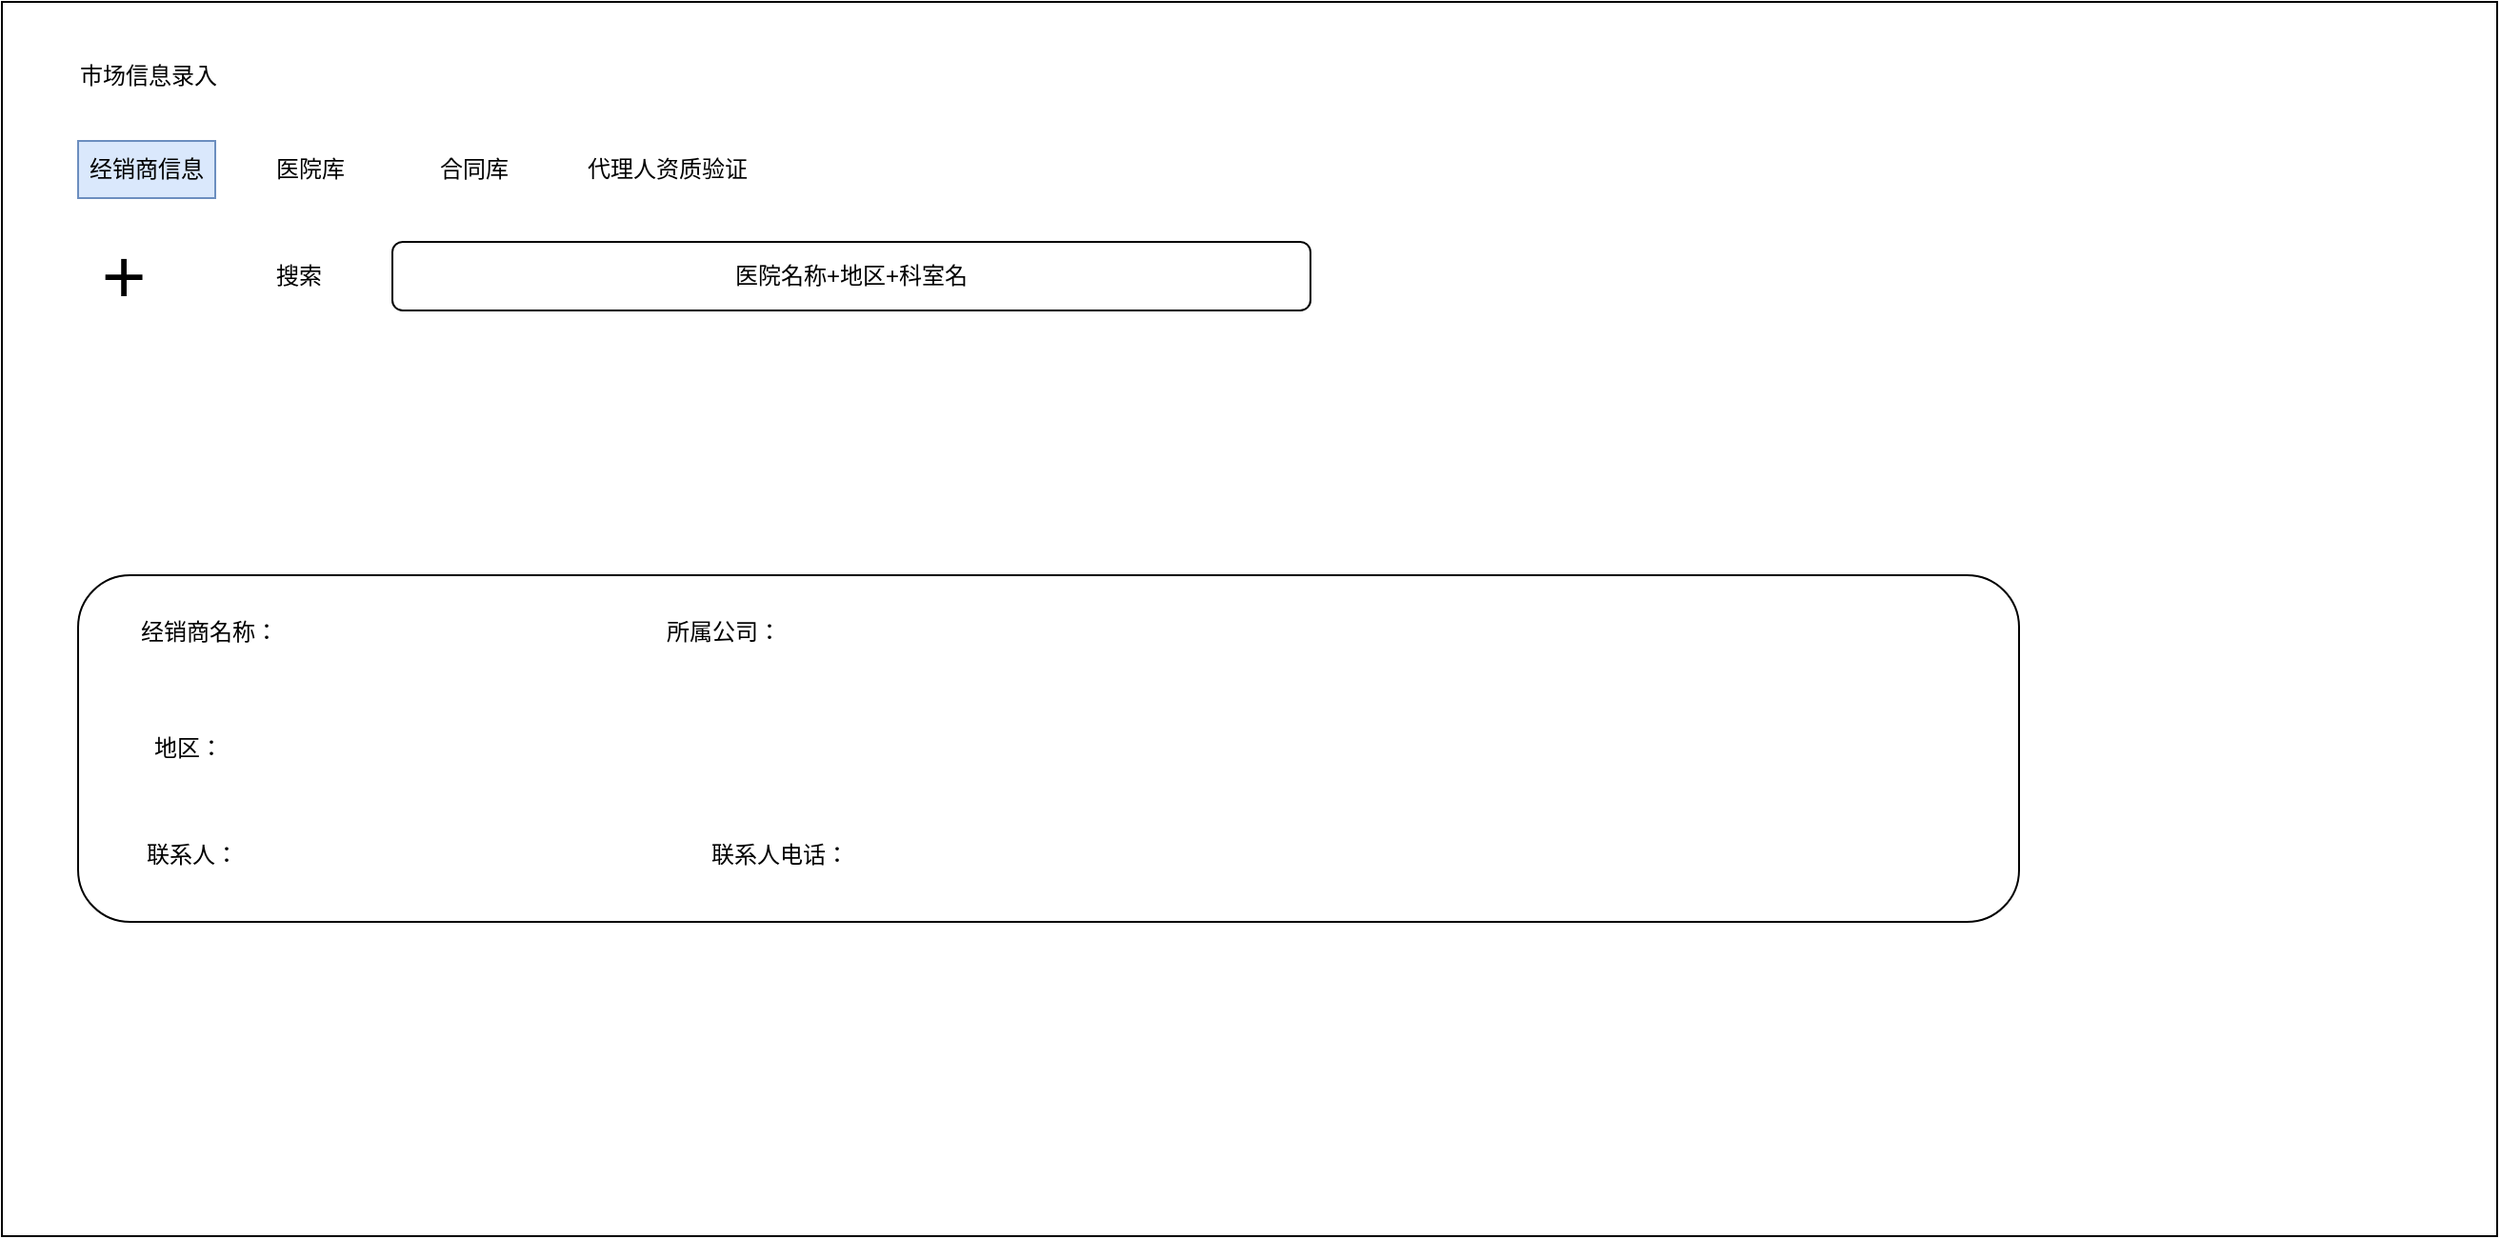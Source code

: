 <mxfile version="15.5.1" type="github" pages="4">
  <diagram id="9SwE26kC5WHIhmiFLGFM" name="经销商信息">
    <mxGraphModel dx="1422" dy="761" grid="0" gridSize="10" guides="1" tooltips="1" connect="1" arrows="1" fold="1" page="1" pageScale="1" pageWidth="827" pageHeight="1169" math="0" shadow="0">
      <root>
        <mxCell id="0" />
        <mxCell id="1" parent="0" />
        <mxCell id="HRXqJdb7DPf_WUPmItNY-2" value="" style="rounded=0;whiteSpace=wrap;html=1;" vertex="1" parent="1">
          <mxGeometry x="46" y="108" width="1310" height="648" as="geometry" />
        </mxCell>
        <mxCell id="HRXqJdb7DPf_WUPmItNY-3" value="市场信息录入" style="text;html=1;strokeColor=none;fillColor=none;align=center;verticalAlign=middle;whiteSpace=wrap;rounded=0;" vertex="1" parent="1">
          <mxGeometry x="83" y="132" width="80" height="30" as="geometry" />
        </mxCell>
        <mxCell id="HRXqJdb7DPf_WUPmItNY-4" value="经销商信息" style="text;html=1;strokeColor=#6c8ebf;fillColor=#dae8fc;align=center;verticalAlign=middle;whiteSpace=wrap;rounded=0;" vertex="1" parent="1">
          <mxGeometry x="86" y="181" width="72" height="30" as="geometry" />
        </mxCell>
        <mxCell id="HRXqJdb7DPf_WUPmItNY-5" value="医院库" style="text;html=1;strokeColor=none;fillColor=none;align=center;verticalAlign=middle;whiteSpace=wrap;rounded=0;" vertex="1" parent="1">
          <mxGeometry x="172" y="181" width="72" height="30" as="geometry" />
        </mxCell>
        <mxCell id="761J3XR9EP6GSpsO3y2I-1" value="合同库" style="text;html=1;strokeColor=none;fillColor=none;align=center;verticalAlign=middle;whiteSpace=wrap;rounded=0;" vertex="1" parent="1">
          <mxGeometry x="258" y="181" width="72" height="30" as="geometry" />
        </mxCell>
        <mxCell id="761J3XR9EP6GSpsO3y2I-2" value="代理人资质验证" style="text;html=1;strokeColor=none;fillColor=none;align=center;verticalAlign=middle;whiteSpace=wrap;rounded=0;" vertex="1" parent="1">
          <mxGeometry x="350" y="181" width="91" height="30" as="geometry" />
        </mxCell>
        <mxCell id="WcADxpRUIVyGRUi1R2KV-1" value="" style="rounded=1;whiteSpace=wrap;html=1;fontSize=12;" vertex="1" parent="1">
          <mxGeometry x="86" y="409" width="1019" height="182" as="geometry" />
        </mxCell>
        <mxCell id="WcADxpRUIVyGRUi1R2KV-2" value="经销商名称：" style="text;html=1;strokeColor=none;fillColor=none;align=center;verticalAlign=middle;whiteSpace=wrap;rounded=0;" vertex="1" parent="1">
          <mxGeometry x="116" y="424" width="78" height="30" as="geometry" />
        </mxCell>
        <mxCell id="WcADxpRUIVyGRUi1R2KV-3" value="所属公司：" style="text;html=1;strokeColor=none;fillColor=none;align=center;verticalAlign=middle;whiteSpace=wrap;rounded=0;" vertex="1" parent="1">
          <mxGeometry x="386" y="424" width="78" height="30" as="geometry" />
        </mxCell>
        <mxCell id="WcADxpRUIVyGRUi1R2KV-4" value="联系人：" style="text;html=1;strokeColor=none;fillColor=none;align=center;verticalAlign=middle;whiteSpace=wrap;rounded=0;fontSize=12;" vertex="1" parent="1">
          <mxGeometry x="116" y="541" width="60" height="30" as="geometry" />
        </mxCell>
        <mxCell id="WcADxpRUIVyGRUi1R2KV-5" value="联系人电话：" style="text;html=1;strokeColor=none;fillColor=none;align=center;verticalAlign=middle;whiteSpace=wrap;rounded=0;fontSize=12;" vertex="1" parent="1">
          <mxGeometry x="407" y="541" width="95" height="30" as="geometry" />
        </mxCell>
        <mxCell id="5mcCK-gWS719HC3S0seo-1" value="&lt;font style=&quot;font-size: 40px&quot;&gt;+&lt;/font&gt;" style="text;html=1;strokeColor=none;fillColor=none;align=center;verticalAlign=middle;whiteSpace=wrap;rounded=0;" vertex="1" parent="1">
          <mxGeometry x="80" y="236" width="60" height="30" as="geometry" />
        </mxCell>
        <mxCell id="rlcpRx8UffemicgF1Cjp-1" value="搜索" style="text;html=1;strokeColor=none;fillColor=none;align=center;verticalAlign=middle;whiteSpace=wrap;rounded=0;fontSize=12;" vertex="1" parent="1">
          <mxGeometry x="172" y="237" width="60" height="30" as="geometry" />
        </mxCell>
        <mxCell id="W5s-6ukWrw6E9bbNZ8xG-1" value="医院名称+地区+科室名" style="rounded=1;whiteSpace=wrap;html=1;fontSize=12;" vertex="1" parent="1">
          <mxGeometry x="251" y="234" width="482" height="36" as="geometry" />
        </mxCell>
        <mxCell id="W5s-6ukWrw6E9bbNZ8xG-2" value="地区：" style="text;html=1;strokeColor=none;fillColor=none;align=center;verticalAlign=middle;whiteSpace=wrap;rounded=0;fontSize=12;" vertex="1" parent="1">
          <mxGeometry x="114" y="485" width="60" height="30" as="geometry" />
        </mxCell>
      </root>
    </mxGraphModel>
  </diagram>
  <diagram id="U78cr7vg3-kMkLcBZOdT" name="医院库">
    <mxGraphModel dx="1422" dy="761" grid="0" gridSize="10" guides="1" tooltips="1" connect="1" arrows="1" fold="1" page="1" pageScale="1" pageWidth="827" pageHeight="1169" math="0" shadow="0">
      <root>
        <mxCell id="DU3dCuHn79Ic1vKU2-3g-0" />
        <mxCell id="DU3dCuHn79Ic1vKU2-3g-1" parent="DU3dCuHn79Ic1vKU2-3g-0" />
        <mxCell id="AbRo0B9MV_-rtowAeEx4-0" value="" style="rounded=0;whiteSpace=wrap;html=1;" vertex="1" parent="DU3dCuHn79Ic1vKU2-3g-1">
          <mxGeometry x="46" y="108" width="1310" height="648" as="geometry" />
        </mxCell>
        <mxCell id="AbRo0B9MV_-rtowAeEx4-1" value="市场信息录入" style="text;html=1;strokeColor=none;fillColor=none;align=center;verticalAlign=middle;whiteSpace=wrap;rounded=0;" vertex="1" parent="DU3dCuHn79Ic1vKU2-3g-1">
          <mxGeometry x="83" y="132" width="80" height="30" as="geometry" />
        </mxCell>
        <mxCell id="AbRo0B9MV_-rtowAeEx4-2" value="经销商信息" style="text;html=1;align=center;verticalAlign=middle;whiteSpace=wrap;rounded=0;" vertex="1" parent="DU3dCuHn79Ic1vKU2-3g-1">
          <mxGeometry x="86" y="181" width="72" height="30" as="geometry" />
        </mxCell>
        <mxCell id="AbRo0B9MV_-rtowAeEx4-3" value="医院库" style="text;html=1;strokeColor=#6c8ebf;fillColor=#dae8fc;align=center;verticalAlign=middle;whiteSpace=wrap;rounded=0;" vertex="1" parent="DU3dCuHn79Ic1vKU2-3g-1">
          <mxGeometry x="172" y="181" width="72" height="30" as="geometry" />
        </mxCell>
        <mxCell id="AbRo0B9MV_-rtowAeEx4-4" value="合同库" style="text;html=1;strokeColor=none;fillColor=none;align=center;verticalAlign=middle;whiteSpace=wrap;rounded=0;" vertex="1" parent="DU3dCuHn79Ic1vKU2-3g-1">
          <mxGeometry x="258" y="181" width="72" height="30" as="geometry" />
        </mxCell>
        <mxCell id="AbRo0B9MV_-rtowAeEx4-5" value="代理人资质验证" style="text;html=1;strokeColor=none;fillColor=none;align=center;verticalAlign=middle;whiteSpace=wrap;rounded=0;" vertex="1" parent="DU3dCuHn79Ic1vKU2-3g-1">
          <mxGeometry x="350" y="181" width="91" height="30" as="geometry" />
        </mxCell>
        <mxCell id="PWnUx_wRhXpxOtDF2GI--0" value="&lt;font style=&quot;font-size: 40px&quot;&gt;+&lt;/font&gt;" style="text;html=1;strokeColor=none;fillColor=none;align=center;verticalAlign=middle;whiteSpace=wrap;rounded=0;" vertex="1" parent="DU3dCuHn79Ic1vKU2-3g-1">
          <mxGeometry x="80" y="236" width="60" height="30" as="geometry" />
        </mxCell>
        <mxCell id="DObwsU4Ab1I_wYzRT43_-0" value="" style="rounded=1;whiteSpace=wrap;html=1;fontSize=12;" vertex="1" parent="DU3dCuHn79Ic1vKU2-3g-1">
          <mxGeometry x="89" y="368" width="1194" height="174" as="geometry" />
        </mxCell>
        <mxCell id="mKQRkPPf_dZWKBc2aOSd-0" value="医院名称：" style="text;html=1;strokeColor=none;fillColor=none;align=center;verticalAlign=middle;whiteSpace=wrap;rounded=0;" vertex="1" parent="DU3dCuHn79Ic1vKU2-3g-1">
          <mxGeometry x="117" y="398" width="78" height="30" as="geometry" />
        </mxCell>
        <mxCell id="mKQRkPPf_dZWKBc2aOSd-1" value="科室：" style="text;html=1;strokeColor=none;fillColor=none;align=center;verticalAlign=middle;whiteSpace=wrap;rounded=0;" vertex="1" parent="DU3dCuHn79Ic1vKU2-3g-1">
          <mxGeometry x="112" y="484" width="78" height="30" as="geometry" />
        </mxCell>
        <mxCell id="mKQRkPPf_dZWKBc2aOSd-2" value="修改" style="text;html=1;strokeColor=none;fillColor=none;align=center;verticalAlign=middle;whiteSpace=wrap;rounded=0;fontSize=12;" vertex="1" parent="DU3dCuHn79Ic1vKU2-3g-1">
          <mxGeometry x="1208" y="497" width="60" height="30" as="geometry" />
        </mxCell>
        <mxCell id="mKQRkPPf_dZWKBc2aOSd-3" value="删除" style="text;html=1;strokeColor=none;fillColor=none;align=center;verticalAlign=middle;whiteSpace=wrap;rounded=0;fontSize=12;" vertex="1" parent="DU3dCuHn79Ic1vKU2-3g-1">
          <mxGeometry x="1206" y="435" width="60" height="30" as="geometry" />
        </mxCell>
        <mxCell id="0tnmjx7723rQRGSPgAOU-0" value="搜索" style="text;html=1;strokeColor=none;fillColor=none;align=center;verticalAlign=middle;whiteSpace=wrap;rounded=0;fontSize=12;" vertex="1" parent="DU3dCuHn79Ic1vKU2-3g-1">
          <mxGeometry x="172" y="237" width="60" height="30" as="geometry" />
        </mxCell>
        <mxCell id="0tnmjx7723rQRGSPgAOU-1" value="医院名称+地区+科室名" style="rounded=1;whiteSpace=wrap;html=1;fontSize=12;" vertex="1" parent="DU3dCuHn79Ic1vKU2-3g-1">
          <mxGeometry x="251" y="234" width="482" height="36" as="geometry" />
        </mxCell>
        <mxCell id="0tnmjx7723rQRGSPgAOU-3" value="地区" style="text;html=1;align=center;verticalAlign=middle;resizable=0;points=[];autosize=1;strokeColor=none;fillColor=none;fontSize=12;" vertex="1" parent="DU3dCuHn79Ic1vKU2-3g-1">
          <mxGeometry x="130" y="449" width="34" height="18" as="geometry" />
        </mxCell>
      </root>
    </mxGraphModel>
  </diagram>
  <diagram id="opiZZUbV5z-S4K4JfUrQ" name="合同库">
    <mxGraphModel dx="1422" dy="761" grid="0" gridSize="10" guides="1" tooltips="1" connect="1" arrows="1" fold="1" page="1" pageScale="1" pageWidth="827" pageHeight="1169" math="0" shadow="0">
      <root>
        <mxCell id="6lPjVunkmXJm0ULRB7YU-0" />
        <mxCell id="6lPjVunkmXJm0ULRB7YU-1" parent="6lPjVunkmXJm0ULRB7YU-0" />
        <mxCell id="6lPjVunkmXJm0ULRB7YU-2" value="" style="rounded=0;whiteSpace=wrap;html=1;" vertex="1" parent="6lPjVunkmXJm0ULRB7YU-1">
          <mxGeometry x="33" y="86" width="1310" height="648" as="geometry" />
        </mxCell>
        <mxCell id="6lPjVunkmXJm0ULRB7YU-3" value="市场信息录入" style="text;html=1;strokeColor=none;fillColor=none;align=center;verticalAlign=middle;whiteSpace=wrap;rounded=0;" vertex="1" parent="6lPjVunkmXJm0ULRB7YU-1">
          <mxGeometry x="83" y="132" width="80" height="30" as="geometry" />
        </mxCell>
        <mxCell id="6lPjVunkmXJm0ULRB7YU-4" value="经销商信息" style="text;html=1;align=center;verticalAlign=middle;whiteSpace=wrap;rounded=0;" vertex="1" parent="6lPjVunkmXJm0ULRB7YU-1">
          <mxGeometry x="86" y="181" width="72" height="30" as="geometry" />
        </mxCell>
        <mxCell id="6lPjVunkmXJm0ULRB7YU-5" value="医院库" style="text;html=1;align=center;verticalAlign=middle;whiteSpace=wrap;rounded=0;" vertex="1" parent="6lPjVunkmXJm0ULRB7YU-1">
          <mxGeometry x="172" y="181" width="72" height="30" as="geometry" />
        </mxCell>
        <mxCell id="6lPjVunkmXJm0ULRB7YU-6" value="合同库" style="text;html=1;strokeColor=#6c8ebf;fillColor=#dae8fc;align=center;verticalAlign=middle;whiteSpace=wrap;rounded=0;" vertex="1" parent="6lPjVunkmXJm0ULRB7YU-1">
          <mxGeometry x="258" y="181" width="72" height="30" as="geometry" />
        </mxCell>
        <mxCell id="6lPjVunkmXJm0ULRB7YU-7" value="代理人资质验证" style="text;html=1;strokeColor=none;fillColor=none;align=center;verticalAlign=middle;whiteSpace=wrap;rounded=0;" vertex="1" parent="6lPjVunkmXJm0ULRB7YU-1">
          <mxGeometry x="361" y="181" width="91" height="30" as="geometry" />
        </mxCell>
        <mxCell id="XEoMneNqG2duwxJq3-Po-1" value="" style="rounded=1;whiteSpace=wrap;html=1;fontSize=12;" vertex="1" parent="6lPjVunkmXJm0ULRB7YU-1">
          <mxGeometry x="88" y="424" width="1186" height="215" as="geometry" />
        </mxCell>
        <mxCell id="XEoMneNqG2duwxJq3-Po-2" value="经销商&amp;amp;公司" style="rounded=1;whiteSpace=wrap;html=1;fontSize=12;" vertex="1" parent="6lPjVunkmXJm0ULRB7YU-1">
          <mxGeometry x="246" y="571" width="120" height="60" as="geometry" />
        </mxCell>
        <mxCell id="XEoMneNqG2duwxJq3-Po-3" value="经销商&amp;amp;医院" style="rounded=1;whiteSpace=wrap;html=1;fontSize=12;" vertex="1" parent="6lPjVunkmXJm0ULRB7YU-1">
          <mxGeometry x="419" y="570" width="120" height="60" as="geometry" />
        </mxCell>
        <mxCell id="XEoMneNqG2duwxJq3-Po-4" value="公司&amp;amp;医院" style="rounded=1;whiteSpace=wrap;html=1;fontSize=12;" vertex="1" parent="6lPjVunkmXJm0ULRB7YU-1">
          <mxGeometry x="588" y="571" width="120" height="60" as="geometry" />
        </mxCell>
        <mxCell id="XEoMneNqG2duwxJq3-Po-5" value="合同类型" style="text;html=1;strokeColor=none;fillColor=none;align=center;verticalAlign=middle;whiteSpace=wrap;rounded=0;" vertex="1" parent="6lPjVunkmXJm0ULRB7YU-1">
          <mxGeometry x="131" y="585" width="56" height="30" as="geometry" />
        </mxCell>
        <mxCell id="XEoMneNqG2duwxJq3-Po-6" value="合同流程编号" style="text;html=1;strokeColor=none;fillColor=none;align=center;verticalAlign=middle;whiteSpace=wrap;rounded=0;" vertex="1" parent="6lPjVunkmXJm0ULRB7YU-1">
          <mxGeometry x="124" y="443" width="78" height="30" as="geometry" />
        </mxCell>
        <mxCell id="XEoMneNqG2duwxJq3-Po-7" value="合同开始时间~合同结束时间" style="text;html=1;strokeColor=none;fillColor=none;align=center;verticalAlign=middle;whiteSpace=wrap;rounded=0;" vertex="1" parent="6lPjVunkmXJm0ULRB7YU-1">
          <mxGeometry x="240" y="443" width="222" height="30" as="geometry" />
        </mxCell>
        <mxCell id="XEoMneNqG2duwxJq3-Po-8" value="合同主体：" style="text;html=1;strokeColor=none;fillColor=none;align=center;verticalAlign=middle;whiteSpace=wrap;rounded=0;" vertex="1" parent="6lPjVunkmXJm0ULRB7YU-1">
          <mxGeometry x="120" y="511" width="78" height="30" as="geometry" />
        </mxCell>
        <mxCell id="XEoMneNqG2duwxJq3-Po-9" value="经销商" style="text;html=1;strokeColor=none;fillColor=none;align=center;verticalAlign=middle;whiteSpace=wrap;rounded=0;" vertex="1" parent="6lPjVunkmXJm0ULRB7YU-1">
          <mxGeometry x="252" y="514" width="78" height="30" as="geometry" />
        </mxCell>
        <mxCell id="XEoMneNqG2duwxJq3-Po-10" value="医院" style="text;html=1;strokeColor=none;fillColor=none;align=center;verticalAlign=middle;whiteSpace=wrap;rounded=0;" vertex="1" parent="6lPjVunkmXJm0ULRB7YU-1">
          <mxGeometry x="358" y="514" width="78" height="30" as="geometry" />
        </mxCell>
        <mxCell id="XEoMneNqG2duwxJq3-Po-11" value="公司" style="text;html=1;strokeColor=none;fillColor=none;align=center;verticalAlign=middle;whiteSpace=wrap;rounded=0;" vertex="1" parent="6lPjVunkmXJm0ULRB7YU-1">
          <mxGeometry x="464" y="514" width="78" height="30" as="geometry" />
        </mxCell>
        <mxCell id="XEoMneNqG2duwxJq3-Po-14" value="修改" style="rounded=1;whiteSpace=wrap;html=1;fontSize=12;" vertex="1" parent="6lPjVunkmXJm0ULRB7YU-1">
          <mxGeometry x="1181" y="599" width="56" height="26" as="geometry" />
        </mxCell>
        <mxCell id="XEoMneNqG2duwxJq3-Po-15" value="删除" style="rounded=1;whiteSpace=wrap;html=1;fontSize=12;" vertex="1" parent="6lPjVunkmXJm0ULRB7YU-1">
          <mxGeometry x="1181" y="559" width="56" height="26" as="geometry" />
        </mxCell>
        <mxCell id="XEoMneNqG2duwxJq3-Po-16" value="搜索" style="text;html=1;strokeColor=none;fillColor=none;align=center;verticalAlign=middle;whiteSpace=wrap;rounded=0;fontSize=12;" vertex="1" parent="6lPjVunkmXJm0ULRB7YU-1">
          <mxGeometry x="172" y="237" width="60" height="30" as="geometry" />
        </mxCell>
        <mxCell id="XEoMneNqG2duwxJq3-Po-17" value="合同编号+经销商+医院" style="rounded=1;whiteSpace=wrap;html=1;fontSize=12;" vertex="1" parent="6lPjVunkmXJm0ULRB7YU-1">
          <mxGeometry x="230" y="237" width="397" height="32" as="geometry" />
        </mxCell>
        <mxCell id="X7t1CrJqVaCevKCTgSyj-0" value="&lt;font style=&quot;font-size: 40px&quot;&gt;+&lt;/font&gt;" style="text;html=1;strokeColor=none;fillColor=none;align=center;verticalAlign=middle;whiteSpace=wrap;rounded=0;" vertex="1" parent="6lPjVunkmXJm0ULRB7YU-1">
          <mxGeometry x="80" y="236" width="60" height="30" as="geometry" />
        </mxCell>
      </root>
    </mxGraphModel>
  </diagram>
  <diagram id="nF0tNZlMZklN26tnOSKn" name="Page-4">
    <mxGraphModel dx="1422" dy="761" grid="1" gridSize="10" guides="1" tooltips="1" connect="1" arrows="1" fold="1" page="1" pageScale="1" pageWidth="827" pageHeight="1169" math="0" shadow="0">
      <root>
        <mxCell id="_vQ5mhPag6q5sIvM6sL_-0" />
        <mxCell id="_vQ5mhPag6q5sIvM6sL_-1" parent="_vQ5mhPag6q5sIvM6sL_-0" />
      </root>
    </mxGraphModel>
  </diagram>
</mxfile>
